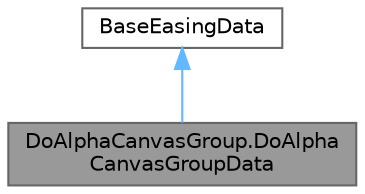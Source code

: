 digraph "DoAlphaCanvasGroup.DoAlphaCanvasGroupData"
{
 // LATEX_PDF_SIZE
  bgcolor="transparent";
  edge [fontname=Helvetica,fontsize=10,labelfontname=Helvetica,labelfontsize=10];
  node [fontname=Helvetica,fontsize=10,shape=box,height=0.2,width=0.4];
  Node1 [id="Node000001",label="DoAlphaCanvasGroup.DoAlpha\lCanvasGroupData",height=0.2,width=0.4,color="gray40", fillcolor="grey60", style="filled", fontcolor="black",tooltip=" "];
  Node2 -> Node1 [id="edge1_Node000001_Node000002",dir="back",color="steelblue1",style="solid",tooltip=" "];
  Node2 [id="Node000002",label="BaseEasingData",height=0.2,width=0.4,color="gray40", fillcolor="white", style="filled",URL="$class_base_do_tween_u_i_1_1_base_easing_data.html",tooltip=" "];
}
